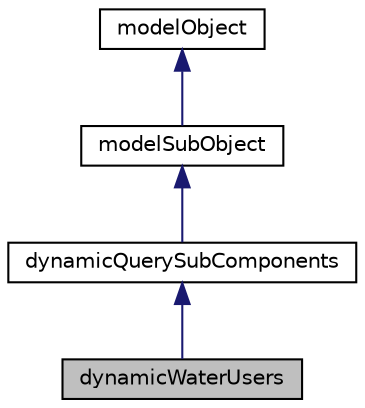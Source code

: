 digraph "dynamicWaterUsers"
{
 // LATEX_PDF_SIZE
  edge [fontname="Helvetica",fontsize="10",labelfontname="Helvetica",labelfontsize="10"];
  node [fontname="Helvetica",fontsize="10",shape=record];
  Node1 [label="dynamicWaterUsers",height=0.2,width=0.4,color="black", fillcolor="grey75", style="filled", fontcolor="black",tooltip=" "];
  Node2 -> Node1 [dir="back",color="midnightblue",fontsize="10",style="solid",fontname="Helvetica"];
  Node2 [label="dynamicQuerySubComponents",height=0.2,width=0.4,color="black", fillcolor="white", style="filled",URL="$classdynamicQuerySubComponents.html",tooltip=" "];
  Node3 -> Node2 [dir="back",color="midnightblue",fontsize="10",style="solid",fontname="Helvetica"];
  Node3 [label="modelSubObject",height=0.2,width=0.4,color="black", fillcolor="white", style="filled",URL="$classmodelSubObject.html",tooltip=" "];
  Node4 -> Node3 [dir="back",color="midnightblue",fontsize="10",style="solid",fontname="Helvetica"];
  Node4 [label="modelObject",height=0.2,width=0.4,color="black", fillcolor="white", style="filled",URL="$classmodelObject.html",tooltip=" "];
}
